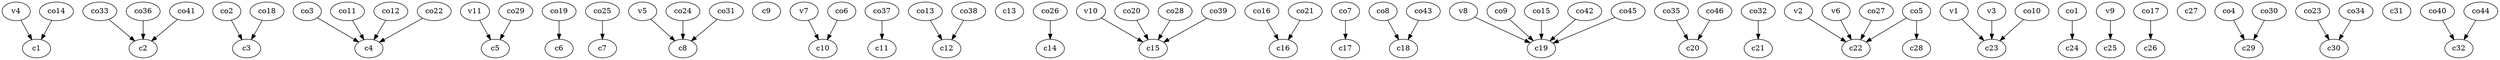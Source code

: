 strict digraph  {
c1;
c2;
c3;
c4;
c5;
c6;
c7;
c8;
c9;
c10;
c11;
c12;
c13;
c14;
c15;
c16;
c17;
c18;
c19;
c20;
c21;
c22;
c23;
c24;
c25;
c26;
c27;
c28;
c29;
c30;
c31;
c32;
v1;
v2;
v3;
v4;
v5;
v6;
v7;
v8;
v9;
v10;
v11;
co1;
co2;
co3;
co4;
co5;
co6;
co7;
co8;
co9;
co10;
co11;
co12;
co13;
co14;
co15;
co16;
co17;
co18;
co19;
co20;
co21;
co22;
co23;
co24;
co25;
co26;
co27;
co28;
co29;
co30;
co31;
co32;
co33;
co34;
co35;
co36;
co37;
co38;
co39;
co40;
co41;
co42;
co43;
co44;
co45;
co46;
v1 -> c23  [weight=1];
v2 -> c22  [weight=1];
v3 -> c23  [weight=1];
v4 -> c1  [weight=1];
v5 -> c8  [weight=1];
v6 -> c22  [weight=1];
v7 -> c10  [weight=1];
v8 -> c19  [weight=1];
v9 -> c25  [weight=1];
v10 -> c15  [weight=1];
v11 -> c5  [weight=1];
co1 -> c24  [weight=1];
co2 -> c3  [weight=1];
co3 -> c4  [weight=1];
co4 -> c29  [weight=1];
co5 -> c22  [weight=1];
co5 -> c28  [weight=1];
co6 -> c10  [weight=1];
co7 -> c17  [weight=1];
co8 -> c18  [weight=1];
co9 -> c19  [weight=1];
co10 -> c23  [weight=1];
co11 -> c4  [weight=1];
co12 -> c4  [weight=1];
co13 -> c12  [weight=1];
co14 -> c1  [weight=1];
co15 -> c19  [weight=1];
co16 -> c16  [weight=1];
co17 -> c26  [weight=1];
co18 -> c3  [weight=1];
co19 -> c6  [weight=1];
co20 -> c15  [weight=1];
co21 -> c16  [weight=1];
co22 -> c4  [weight=1];
co23 -> c30  [weight=1];
co24 -> c8  [weight=1];
co25 -> c7  [weight=1];
co26 -> c14  [weight=1];
co27 -> c22  [weight=1];
co28 -> c15  [weight=1];
co29 -> c5  [weight=1];
co30 -> c29  [weight=1];
co31 -> c8  [weight=1];
co32 -> c21  [weight=1];
co33 -> c2  [weight=1];
co34 -> c30  [weight=1];
co35 -> c20  [weight=1];
co36 -> c2  [weight=1];
co37 -> c11  [weight=1];
co38 -> c12  [weight=1];
co39 -> c15  [weight=1];
co40 -> c32  [weight=1];
co41 -> c2  [weight=1];
co42 -> c19  [weight=1];
co43 -> c18  [weight=1];
co44 -> c32  [weight=1];
co45 -> c19  [weight=1];
co46 -> c20  [weight=1];
}
